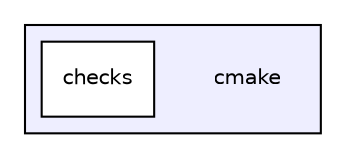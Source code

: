 digraph "/home/travis/build/AliceO2Group/AliceO2/cmake" {
  bgcolor=transparent;
  compound=true
  node [ fontsize="10", fontname="Helvetica"];
  edge [ labelfontsize="10", labelfontname="Helvetica"];
  subgraph clusterdir_a5bdbfbbaa7895161d62825676df7980 {
    graph [ bgcolor="#eeeeff", pencolor="black", label="" URL="dir_a5bdbfbbaa7895161d62825676df7980.html"];
    dir_a5bdbfbbaa7895161d62825676df7980 [shape=plaintext label="cmake"];
    dir_c600722618062bc63dc335bdf314adf5 [shape=box label="checks" color="black" fillcolor="white" style="filled" URL="dir_c600722618062bc63dc335bdf314adf5.html"];
  }
}
